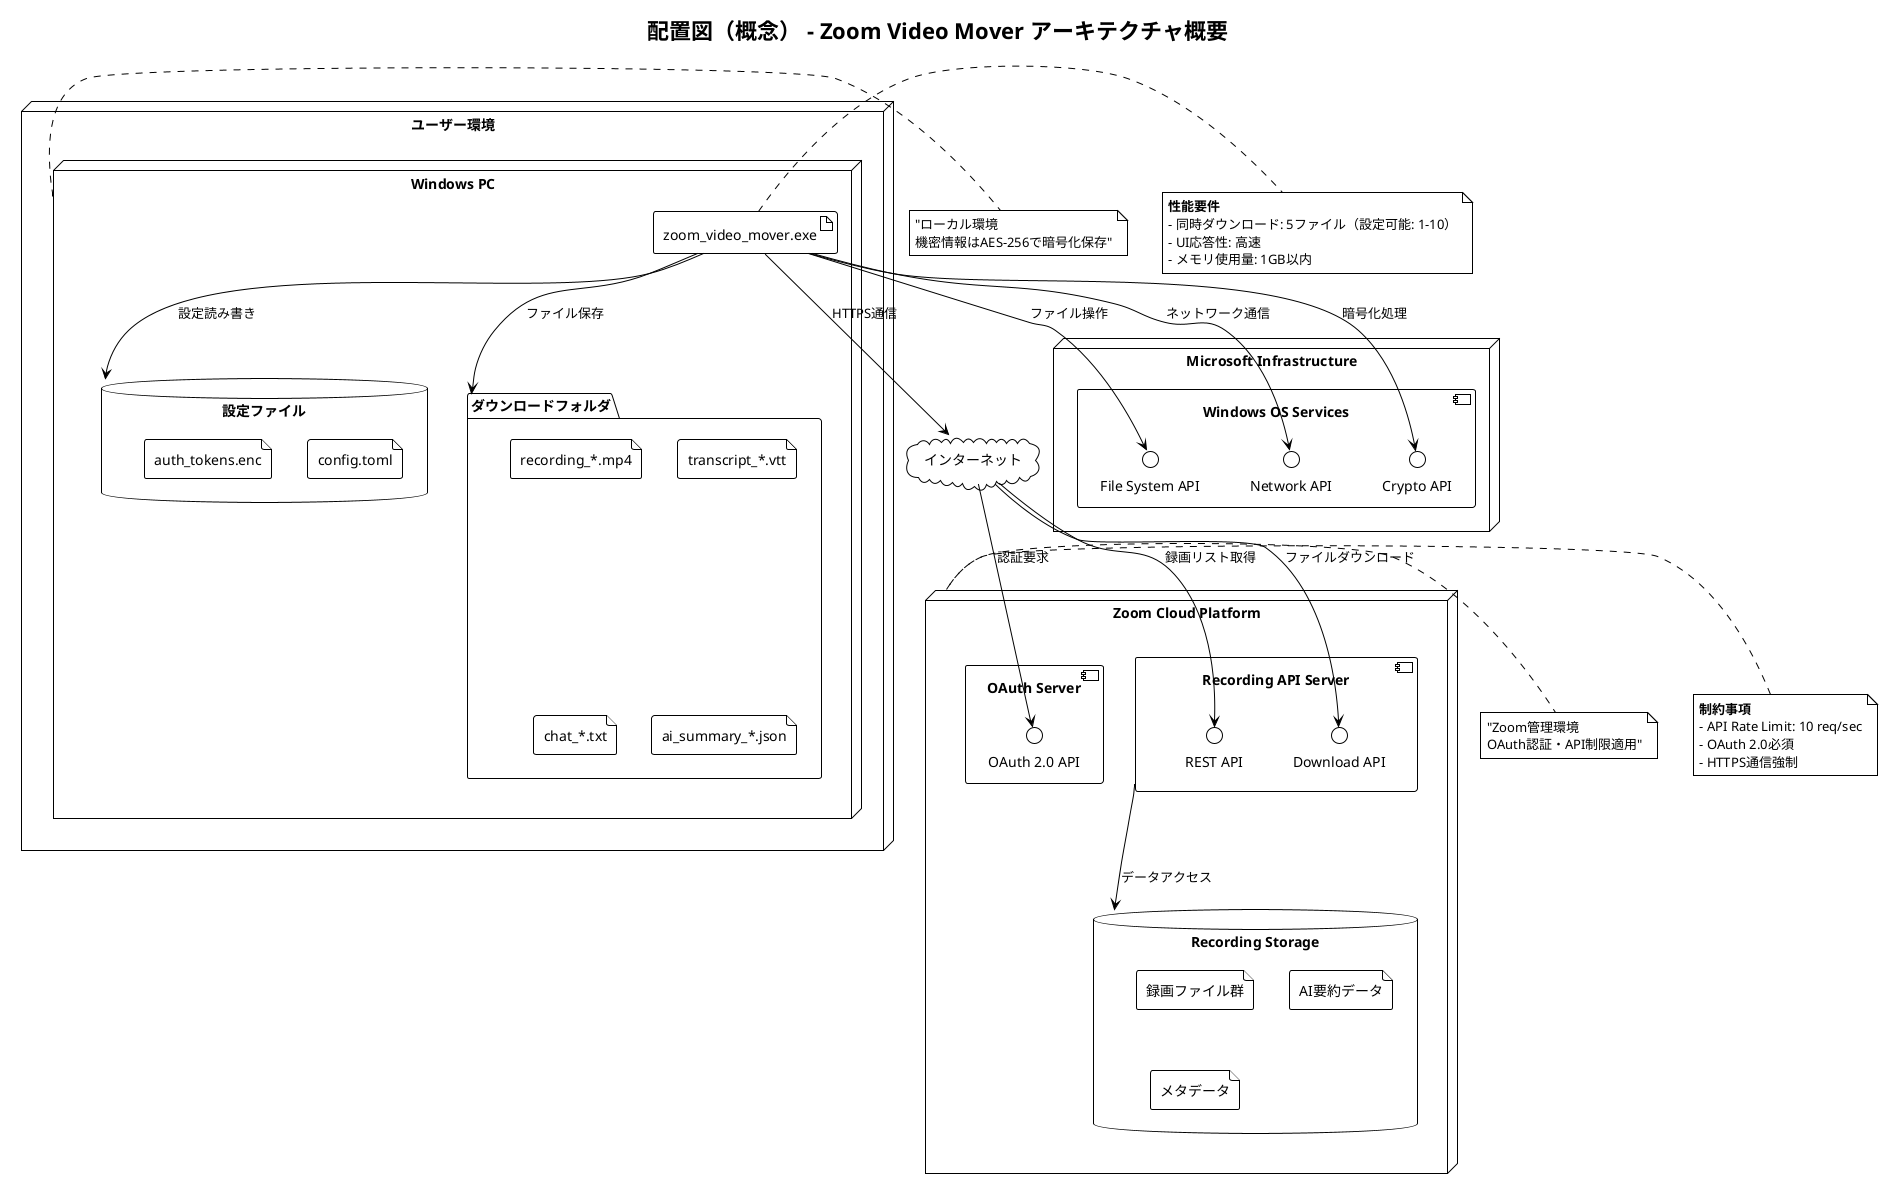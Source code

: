 @startuml ConceptualDeploymentDiagram
!theme plain
title 配置図（概念） - Zoom Video Mover アーキテクチャ概要

node "ユーザー環境" as UserEnv {
  node "Windows PC" as WindowsPC {
    artifact "zoom_video_mover.exe" as App
    database "設定ファイル" as ConfigDB {
      file "config.toml"
      file "auth_tokens.enc"
    }
    folder "ダウンロードフォルダ" as DownloadFolder {
      file "recording_*.mp4"
      file "transcript_*.vtt"
      file "chat_*.txt"
      file "ai_summary_*.json"
    }
  }
}

cloud "インターネット" as Internet

node "Zoom Cloud Platform" as ZoomCloud {
  component "OAuth Server" as OAuthSrv {
    interface "OAuth 2.0 API" as OAuthAPI
  }
  
  component "Recording API Server" as RecordingSrv {
    interface "REST API" as RecordingAPI
    interface "Download API" as DownloadAPI
  }
  
  database "Recording Storage" as RecordingStorage {
    file "録画ファイル群"
    file "AI要約データ"
    file "メタデータ"
  }
}

node "Microsoft Infrastructure" as MSInfra {
  component "Windows OS Services" as WinOS {
    interface "File System API" as FileAPI
    interface "Network API" as NetAPI
    interface "Crypto API" as CryptoAPI
  }
}

' 通信関係
App --> Internet : "HTTPS通信"
Internet --> OAuthAPI : "認証要求"
Internet --> RecordingAPI : "録画リスト取得"
Internet --> DownloadAPI : "ファイルダウンロード"

App --> ConfigDB : "設定読み書き"
App --> DownloadFolder : "ファイル保存"

App --> FileAPI : "ファイル操作"
App --> NetAPI : "ネットワーク通信"
App --> CryptoAPI : "暗号化処理"

RecordingSrv --> RecordingStorage : "データアクセス"

' セキュリティ境界
note right of WindowsPC : "ローカル環境\n機密情報はAES-256で暗号化保存"

note right of ZoomCloud : "Zoom管理環境\nOAuth認証・API制限適用"

' 品質属性
note right of App
  **性能要件**
  - 同時ダウンロード: 5ファイル（設定可能: 1-10）
  - UI応答性: 高速
  - メモリ使用量: 1GB以内
end note

note left of ZoomCloud
  **制約事項**
  - API Rate Limit: 10 req/sec
  - OAuth 2.0必須
  - HTTPS通信強制
end note

@enduml